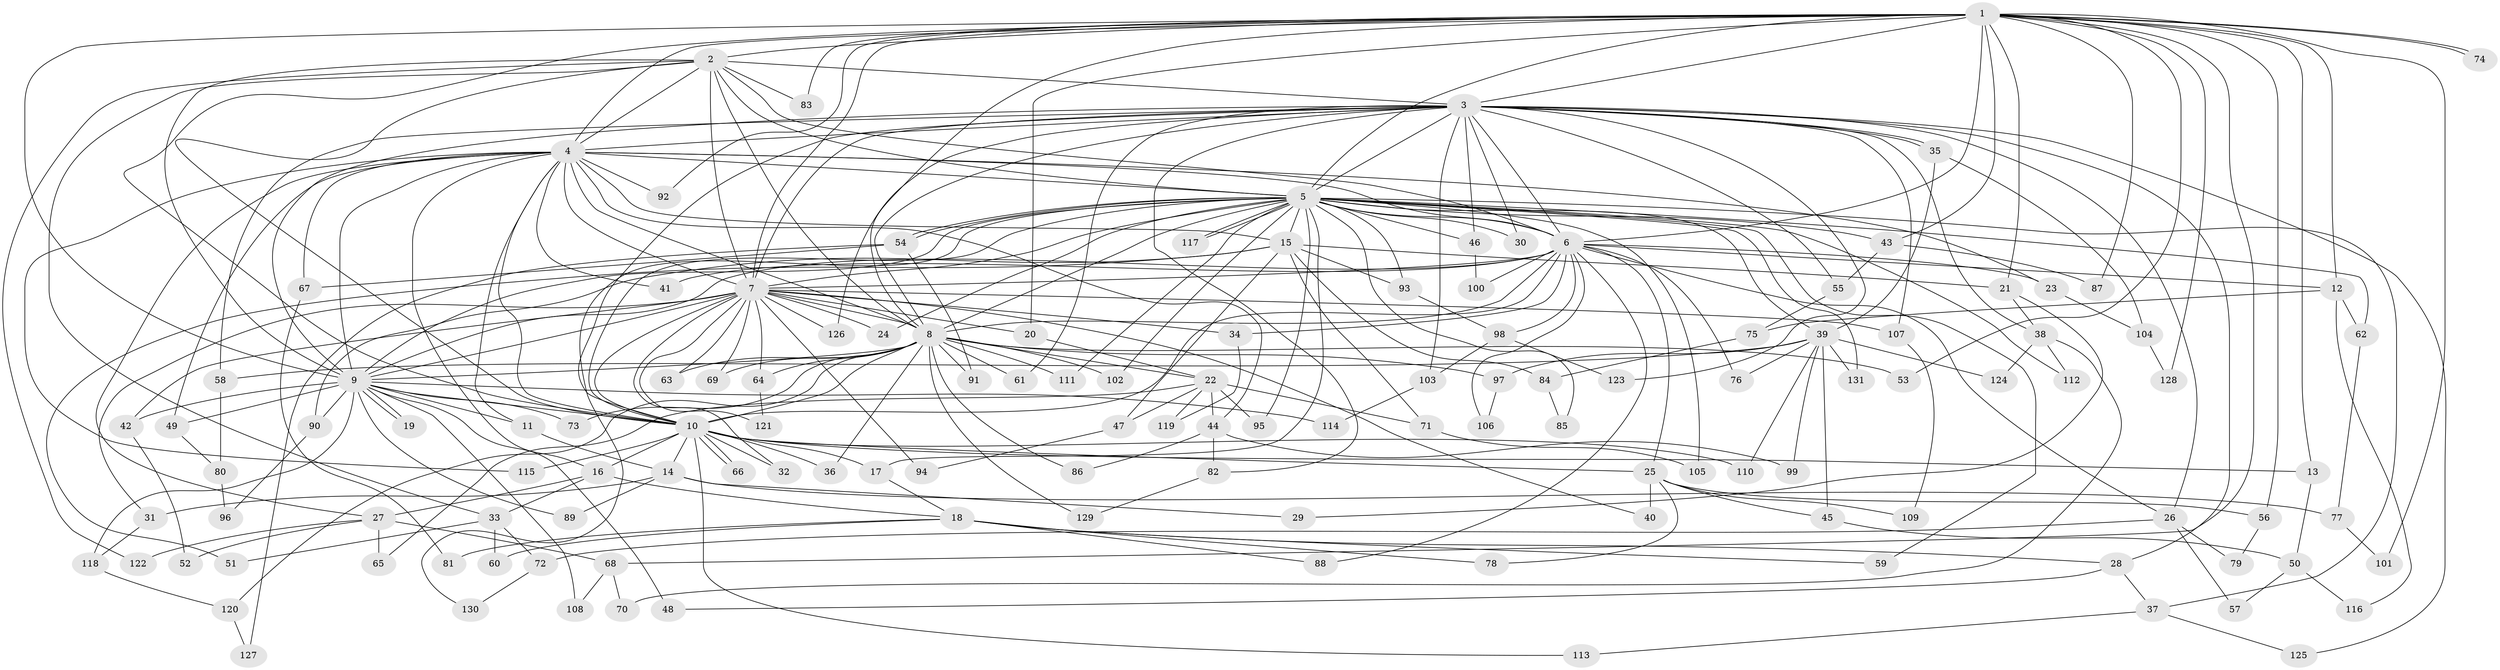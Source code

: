 // coarse degree distribution, {20: 0.019230769230769232, 19: 0.038461538461538464, 17: 0.038461538461538464, 27: 0.019230769230769232, 16: 0.038461538461538464, 18: 0.019230769230769232, 3: 0.17307692307692307, 5: 0.09615384615384616, 9: 0.038461538461538464, 10: 0.019230769230769232, 4: 0.09615384615384616, 6: 0.057692307692307696, 2: 0.3076923076923077, 7: 0.019230769230769232, 12: 0.019230769230769232}
// Generated by graph-tools (version 1.1) at 2025/17/03/04/25 18:17:16]
// undirected, 131 vertices, 287 edges
graph export_dot {
graph [start="1"]
  node [color=gray90,style=filled];
  1;
  2;
  3;
  4;
  5;
  6;
  7;
  8;
  9;
  10;
  11;
  12;
  13;
  14;
  15;
  16;
  17;
  18;
  19;
  20;
  21;
  22;
  23;
  24;
  25;
  26;
  27;
  28;
  29;
  30;
  31;
  32;
  33;
  34;
  35;
  36;
  37;
  38;
  39;
  40;
  41;
  42;
  43;
  44;
  45;
  46;
  47;
  48;
  49;
  50;
  51;
  52;
  53;
  54;
  55;
  56;
  57;
  58;
  59;
  60;
  61;
  62;
  63;
  64;
  65;
  66;
  67;
  68;
  69;
  70;
  71;
  72;
  73;
  74;
  75;
  76;
  77;
  78;
  79;
  80;
  81;
  82;
  83;
  84;
  85;
  86;
  87;
  88;
  89;
  90;
  91;
  92;
  93;
  94;
  95;
  96;
  97;
  98;
  99;
  100;
  101;
  102;
  103;
  104;
  105;
  106;
  107;
  108;
  109;
  110;
  111;
  112;
  113;
  114;
  115;
  116;
  117;
  118;
  119;
  120;
  121;
  122;
  123;
  124;
  125;
  126;
  127;
  128;
  129;
  130;
  131;
  1 -- 2;
  1 -- 3;
  1 -- 4;
  1 -- 5;
  1 -- 6;
  1 -- 7;
  1 -- 8;
  1 -- 9;
  1 -- 10;
  1 -- 12;
  1 -- 13;
  1 -- 20;
  1 -- 21;
  1 -- 43;
  1 -- 53;
  1 -- 56;
  1 -- 68;
  1 -- 74;
  1 -- 74;
  1 -- 83;
  1 -- 87;
  1 -- 92;
  1 -- 101;
  1 -- 128;
  2 -- 3;
  2 -- 4;
  2 -- 5;
  2 -- 6;
  2 -- 7;
  2 -- 8;
  2 -- 9;
  2 -- 10;
  2 -- 33;
  2 -- 83;
  2 -- 122;
  3 -- 4;
  3 -- 5;
  3 -- 6;
  3 -- 7;
  3 -- 8;
  3 -- 9;
  3 -- 10;
  3 -- 26;
  3 -- 28;
  3 -- 30;
  3 -- 35;
  3 -- 35;
  3 -- 38;
  3 -- 46;
  3 -- 55;
  3 -- 58;
  3 -- 61;
  3 -- 82;
  3 -- 103;
  3 -- 107;
  3 -- 123;
  3 -- 125;
  3 -- 126;
  4 -- 5;
  4 -- 6;
  4 -- 7;
  4 -- 8;
  4 -- 9;
  4 -- 10;
  4 -- 11;
  4 -- 15;
  4 -- 16;
  4 -- 23;
  4 -- 27;
  4 -- 41;
  4 -- 44;
  4 -- 49;
  4 -- 67;
  4 -- 92;
  4 -- 115;
  5 -- 6;
  5 -- 7;
  5 -- 8;
  5 -- 9;
  5 -- 10;
  5 -- 15;
  5 -- 17;
  5 -- 24;
  5 -- 30;
  5 -- 37;
  5 -- 39;
  5 -- 43;
  5 -- 46;
  5 -- 54;
  5 -- 54;
  5 -- 59;
  5 -- 62;
  5 -- 85;
  5 -- 93;
  5 -- 95;
  5 -- 102;
  5 -- 105;
  5 -- 111;
  5 -- 112;
  5 -- 117;
  5 -- 117;
  5 -- 130;
  5 -- 131;
  6 -- 7;
  6 -- 8;
  6 -- 9;
  6 -- 10;
  6 -- 12;
  6 -- 23;
  6 -- 25;
  6 -- 26;
  6 -- 34;
  6 -- 41;
  6 -- 76;
  6 -- 88;
  6 -- 98;
  6 -- 100;
  6 -- 106;
  7 -- 8;
  7 -- 9;
  7 -- 10;
  7 -- 20;
  7 -- 24;
  7 -- 31;
  7 -- 32;
  7 -- 34;
  7 -- 40;
  7 -- 42;
  7 -- 63;
  7 -- 64;
  7 -- 69;
  7 -- 94;
  7 -- 107;
  7 -- 121;
  7 -- 126;
  8 -- 9;
  8 -- 10;
  8 -- 22;
  8 -- 36;
  8 -- 53;
  8 -- 61;
  8 -- 63;
  8 -- 64;
  8 -- 69;
  8 -- 73;
  8 -- 86;
  8 -- 91;
  8 -- 97;
  8 -- 102;
  8 -- 111;
  8 -- 120;
  8 -- 129;
  9 -- 10;
  9 -- 11;
  9 -- 19;
  9 -- 19;
  9 -- 42;
  9 -- 48;
  9 -- 49;
  9 -- 73;
  9 -- 89;
  9 -- 90;
  9 -- 108;
  9 -- 114;
  9 -- 118;
  10 -- 13;
  10 -- 14;
  10 -- 16;
  10 -- 17;
  10 -- 25;
  10 -- 32;
  10 -- 36;
  10 -- 66;
  10 -- 66;
  10 -- 110;
  10 -- 113;
  10 -- 115;
  11 -- 14;
  12 -- 62;
  12 -- 75;
  12 -- 116;
  13 -- 50;
  14 -- 29;
  14 -- 31;
  14 -- 77;
  14 -- 89;
  15 -- 21;
  15 -- 47;
  15 -- 51;
  15 -- 71;
  15 -- 84;
  15 -- 90;
  15 -- 93;
  16 -- 18;
  16 -- 27;
  16 -- 33;
  17 -- 18;
  18 -- 28;
  18 -- 59;
  18 -- 60;
  18 -- 78;
  18 -- 81;
  18 -- 88;
  20 -- 22;
  21 -- 29;
  21 -- 38;
  22 -- 44;
  22 -- 47;
  22 -- 65;
  22 -- 71;
  22 -- 95;
  22 -- 119;
  23 -- 104;
  25 -- 40;
  25 -- 45;
  25 -- 56;
  25 -- 78;
  25 -- 109;
  26 -- 57;
  26 -- 72;
  26 -- 79;
  27 -- 52;
  27 -- 65;
  27 -- 68;
  27 -- 122;
  28 -- 37;
  28 -- 48;
  31 -- 118;
  33 -- 51;
  33 -- 60;
  33 -- 72;
  34 -- 119;
  35 -- 39;
  35 -- 104;
  37 -- 113;
  37 -- 125;
  38 -- 70;
  38 -- 112;
  38 -- 124;
  39 -- 45;
  39 -- 58;
  39 -- 76;
  39 -- 97;
  39 -- 99;
  39 -- 110;
  39 -- 124;
  39 -- 131;
  42 -- 52;
  43 -- 55;
  43 -- 87;
  44 -- 82;
  44 -- 86;
  44 -- 99;
  45 -- 50;
  46 -- 100;
  47 -- 94;
  49 -- 80;
  50 -- 57;
  50 -- 116;
  54 -- 67;
  54 -- 91;
  54 -- 127;
  55 -- 75;
  56 -- 79;
  58 -- 80;
  62 -- 77;
  64 -- 121;
  67 -- 81;
  68 -- 70;
  68 -- 108;
  71 -- 105;
  72 -- 130;
  75 -- 84;
  77 -- 101;
  80 -- 96;
  82 -- 129;
  84 -- 85;
  90 -- 96;
  93 -- 98;
  97 -- 106;
  98 -- 103;
  98 -- 123;
  103 -- 114;
  104 -- 128;
  107 -- 109;
  118 -- 120;
  120 -- 127;
}
